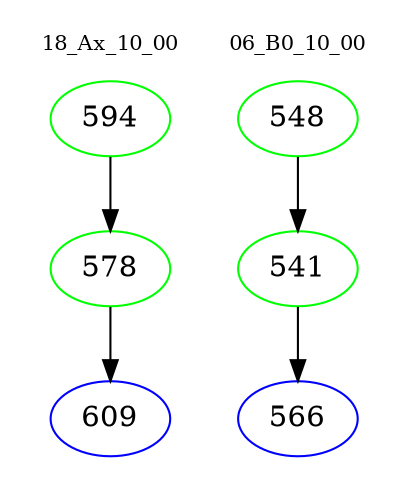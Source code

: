 digraph{
subgraph cluster_0 {
color = white
label = "18_Ax_10_00";
fontsize=10;
T0_594 [label="594", color="green"]
T0_594 -> T0_578 [color="black"]
T0_578 [label="578", color="green"]
T0_578 -> T0_609 [color="black"]
T0_609 [label="609", color="blue"]
}
subgraph cluster_1 {
color = white
label = "06_B0_10_00";
fontsize=10;
T1_548 [label="548", color="green"]
T1_548 -> T1_541 [color="black"]
T1_541 [label="541", color="green"]
T1_541 -> T1_566 [color="black"]
T1_566 [label="566", color="blue"]
}
}
